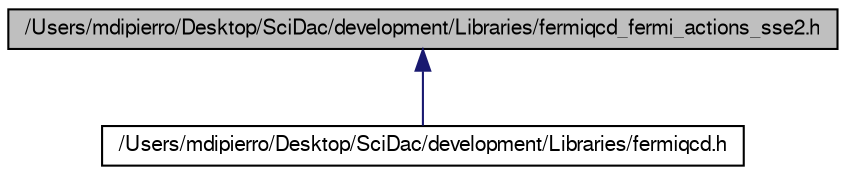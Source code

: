 digraph G
{
  edge [fontname="FreeSans",fontsize="10",labelfontname="FreeSans",labelfontsize="10"];
  node [fontname="FreeSans",fontsize="10",shape=record];
  Node1 [label="/Users/mdipierro/Desktop/SciDac/development/Libraries/fermiqcd_fermi_actions_sse2.h",height=0.2,width=0.4,color="black", fillcolor="grey75", style="filled" fontcolor="black"];
  Node1 -> Node2 [dir=back,color="midnightblue",fontsize="10",style="solid"];
  Node2 [label="/Users/mdipierro/Desktop/SciDac/development/Libraries/fermiqcd.h",height=0.2,width=0.4,color="black", fillcolor="white", style="filled",URL="$fermiqcd_8h.html"];
}
